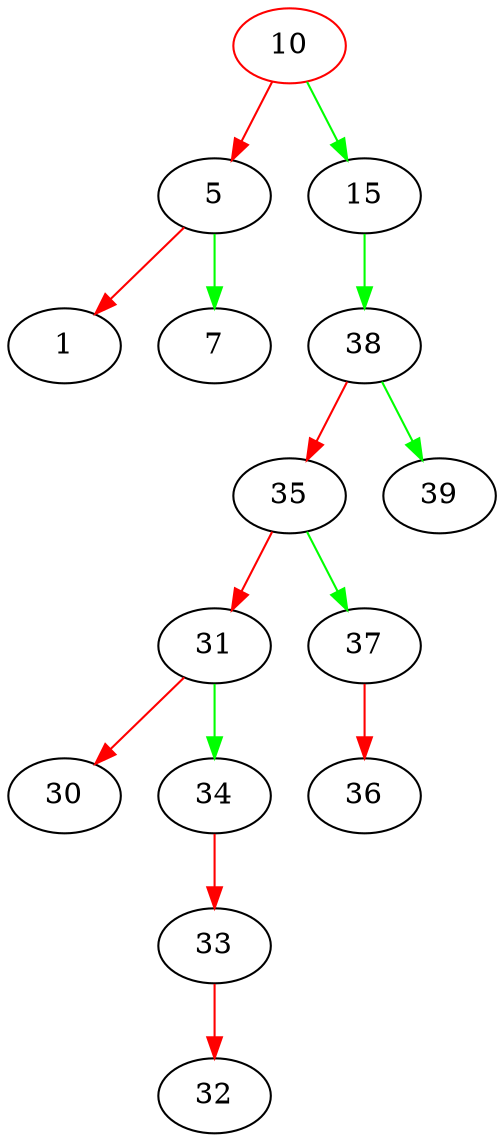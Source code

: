 digraph G{
10[color=red];
10->5[color=red];
5->1[color=red];
5->7[color=green];
10->15[color=green];
15->38[color=green];
38->35[color=red];
35->31[color=red];
31->30[color=red];
31->34[color=green];
34->33[color=red];
33->32[color=red];
35->37[color=green];
37->36[color=red];
38->39[color=green];
}

